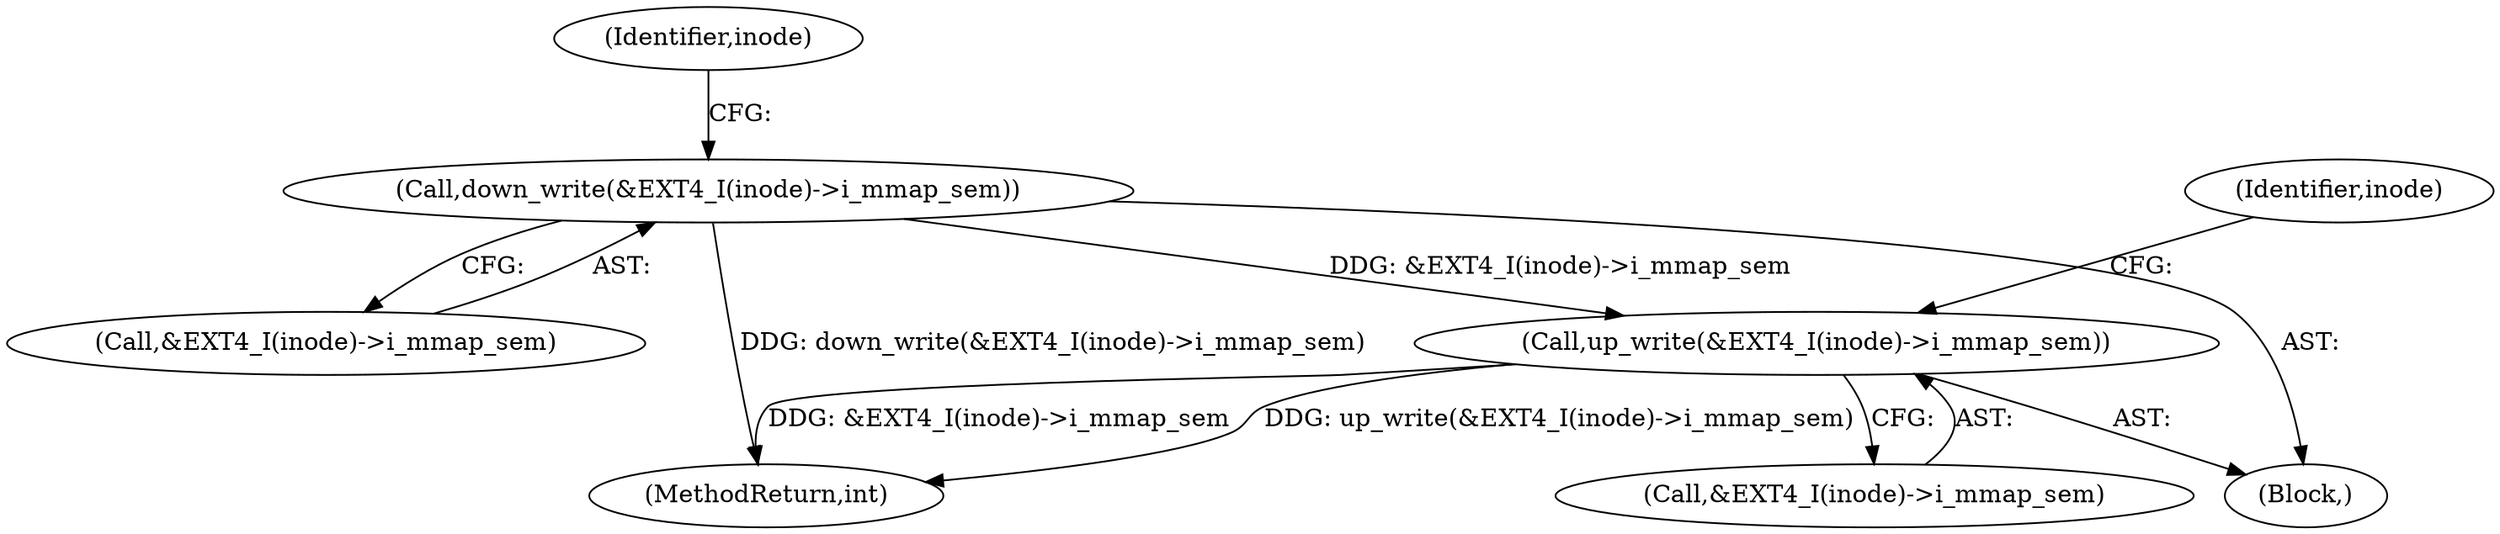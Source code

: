 digraph "0_linux_ea3d7209ca01da209cda6f0dea8be9cc4b7a933b_0@API" {
"1000478" [label="(Call,up_write(&EXT4_I(inode)->i_mmap_sem))"];
"1000276" [label="(Call,down_write(&EXT4_I(inode)->i_mmap_sem))"];
"1000478" [label="(Call,up_write(&EXT4_I(inode)->i_mmap_sem))"];
"1000494" [label="(MethodReturn,int)"];
"1000479" [label="(Call,&EXT4_I(inode)->i_mmap_sem)"];
"1000485" [label="(Identifier,inode)"];
"1000277" [label="(Call,&EXT4_I(inode)->i_mmap_sem)"];
"1000283" [label="(Identifier,inode)"];
"1000118" [label="(Block,)"];
"1000276" [label="(Call,down_write(&EXT4_I(inode)->i_mmap_sem))"];
"1000478" -> "1000118"  [label="AST: "];
"1000478" -> "1000479"  [label="CFG: "];
"1000479" -> "1000478"  [label="AST: "];
"1000485" -> "1000478"  [label="CFG: "];
"1000478" -> "1000494"  [label="DDG: &EXT4_I(inode)->i_mmap_sem"];
"1000478" -> "1000494"  [label="DDG: up_write(&EXT4_I(inode)->i_mmap_sem)"];
"1000276" -> "1000478"  [label="DDG: &EXT4_I(inode)->i_mmap_sem"];
"1000276" -> "1000118"  [label="AST: "];
"1000276" -> "1000277"  [label="CFG: "];
"1000277" -> "1000276"  [label="AST: "];
"1000283" -> "1000276"  [label="CFG: "];
"1000276" -> "1000494"  [label="DDG: down_write(&EXT4_I(inode)->i_mmap_sem)"];
}
